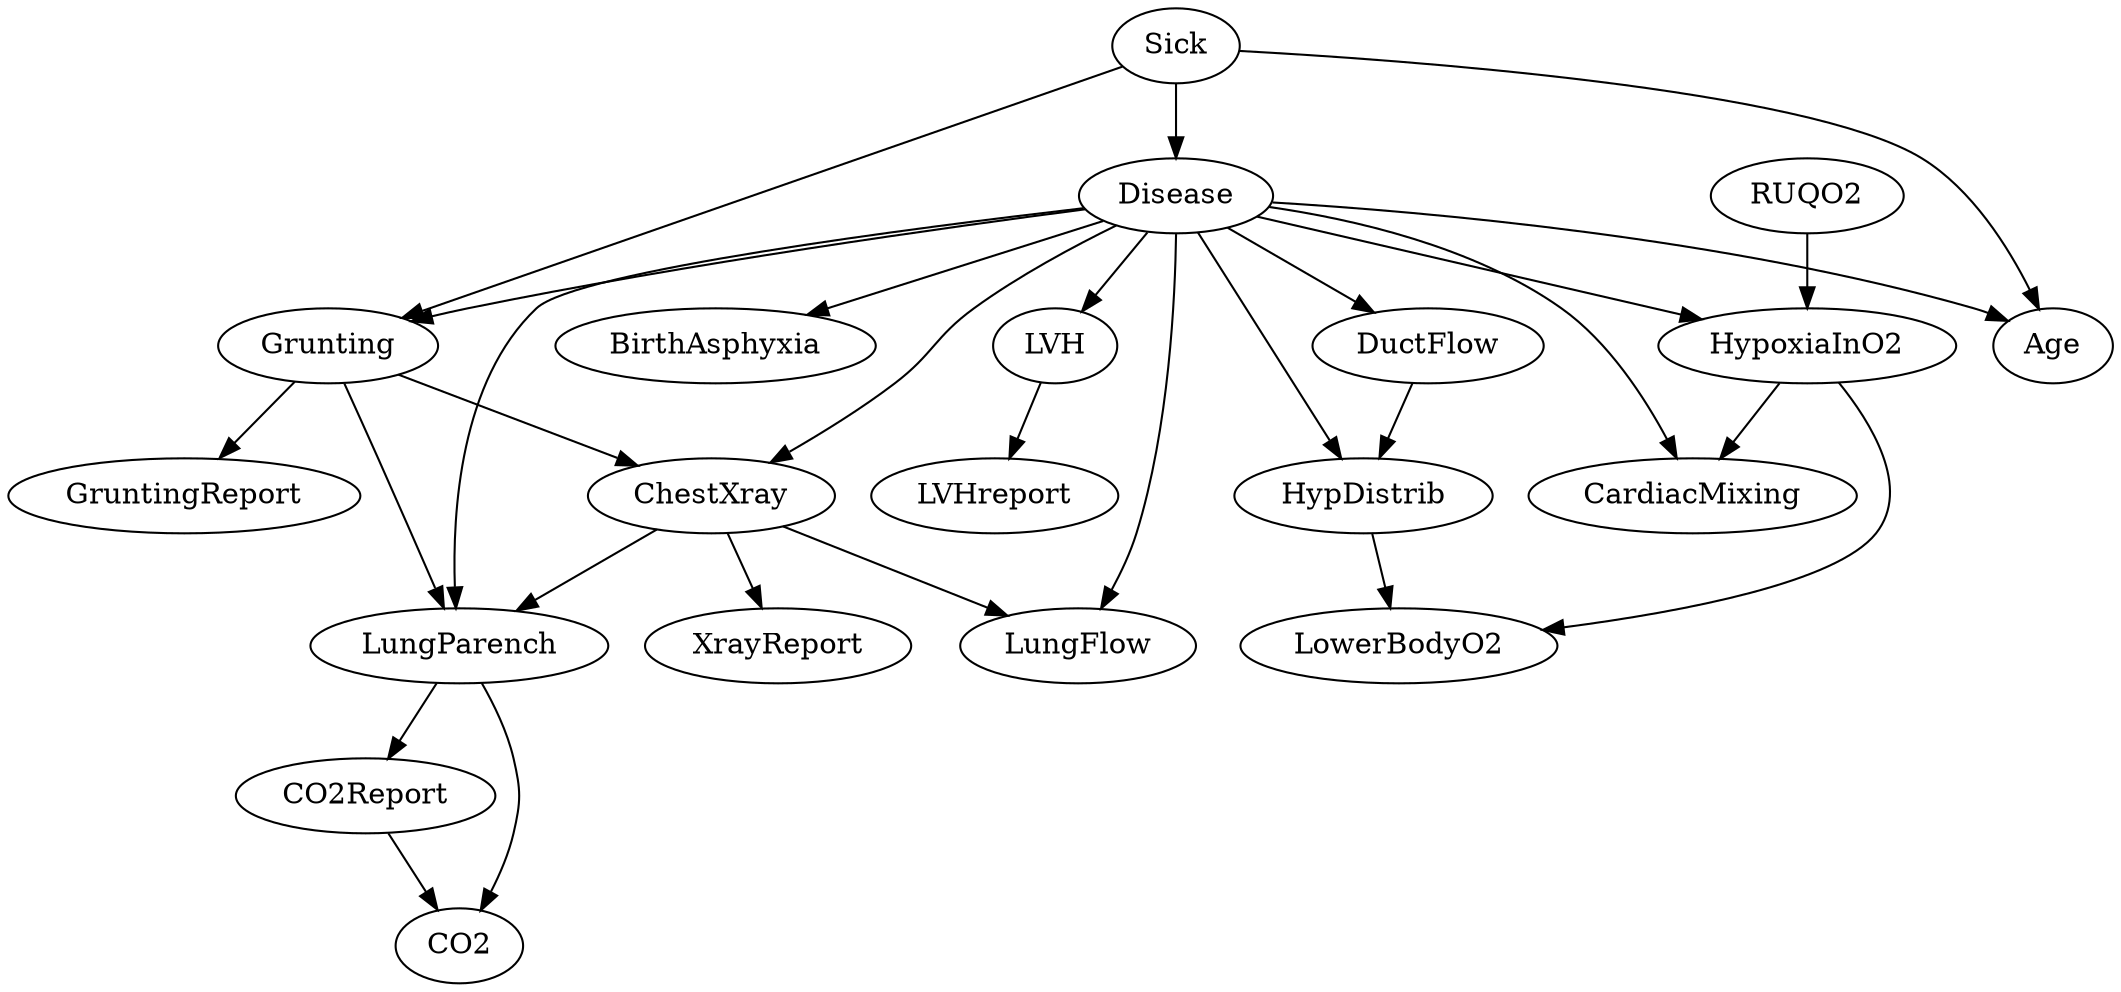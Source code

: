 digraph G {
    "CO2Report" -> "CO2";
    "LungParench" -> "CO2";
    "Disease" -> "DuctFlow";
    "ChestXray" -> "LungParench";
    "Grunting" -> "LungParench";
    "Disease" -> "LungParench";
    "Disease" -> "BirthAsphyxia";
    "ChestXray" -> "LungFlow";
    "Disease" -> "LungFlow";
    "ChestXray" -> "XrayReport";
    "LVH" -> "LVHreport";
    "Grunting" -> "GruntingReport";
    "Disease" -> "Age";
    "Sick" -> "Age";
    "HypoxiaInO2" -> "CardiacMixing";
    "Disease" -> "CardiacMixing";
    "HypDistrib" -> "LowerBodyO2";
    "HypoxiaInO2" -> "LowerBodyO2";
    "Grunting" -> "ChestXray";
    "Disease" -> "ChestXray";
    "LungParench" -> "CO2Report";
    "RUQO2" -> "HypoxiaInO2";
    "Disease" -> "HypoxiaInO2";
    "Disease" -> "LVH";
    "Sick" -> "Disease";
    "Disease" -> "HypDistrib";
    "DuctFlow" -> "HypDistrib";
    "Disease" -> "Grunting";
    "Sick" -> "Grunting";
}
